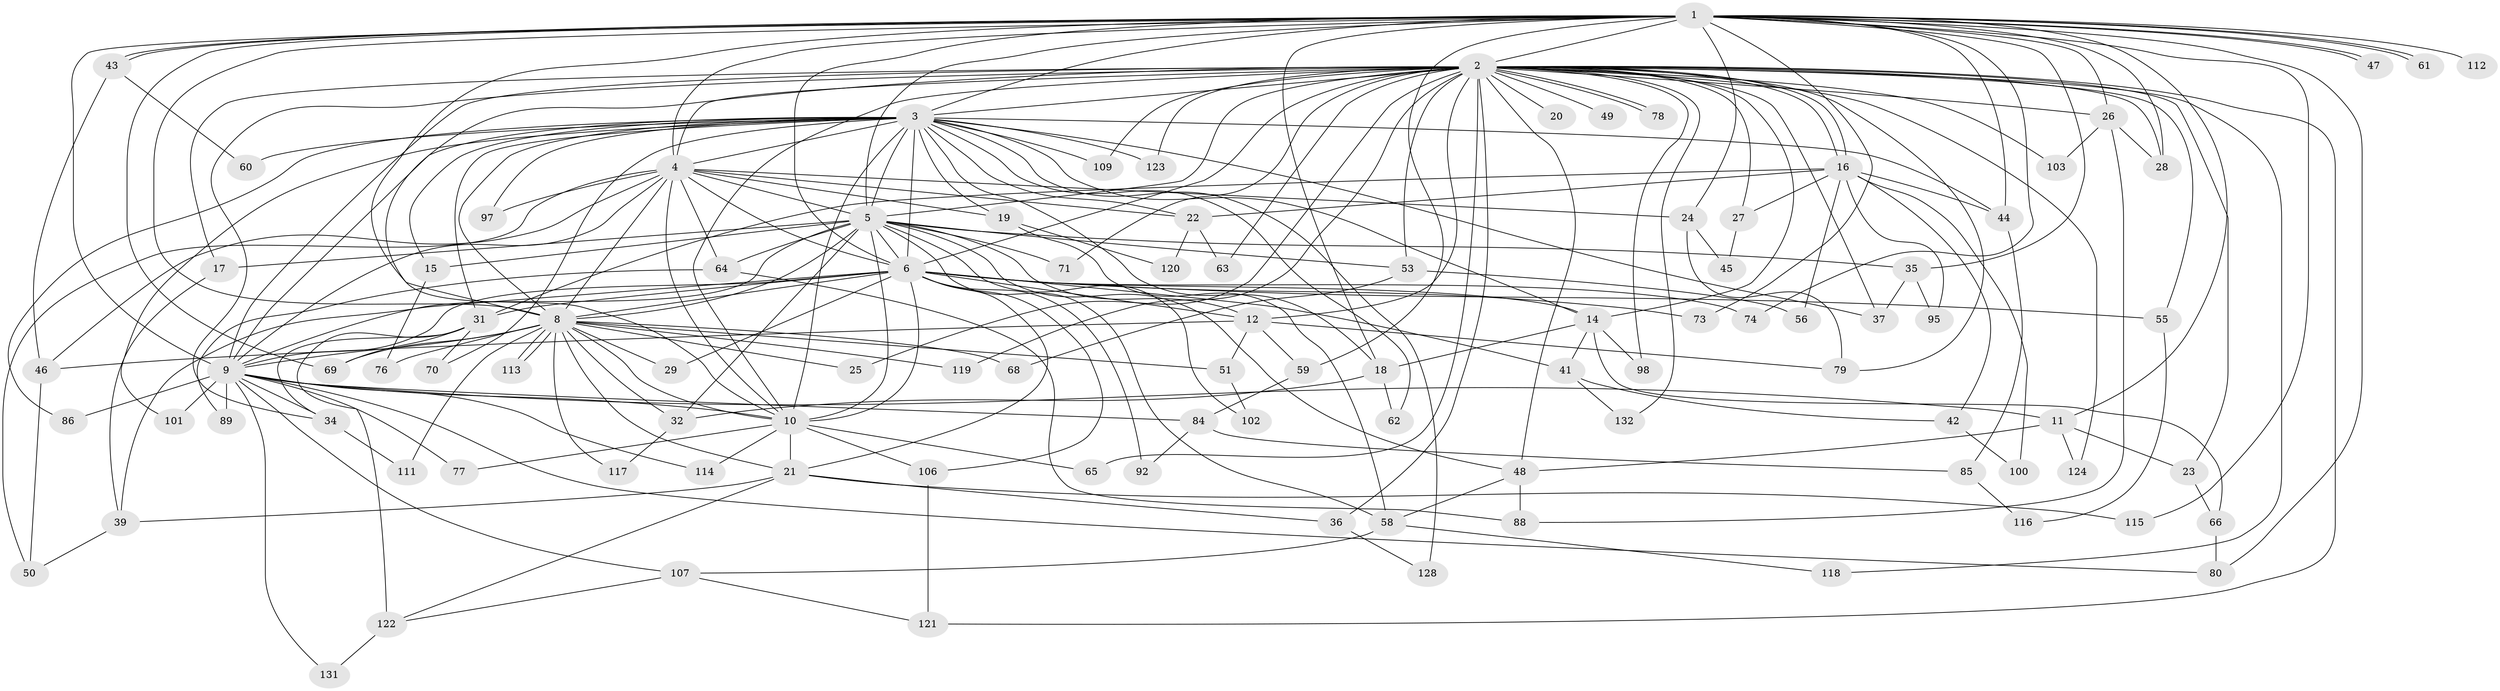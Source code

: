 // original degree distribution, {31: 0.007575757575757576, 32: 0.007575757575757576, 25: 0.015151515151515152, 16: 0.007575757575757576, 20: 0.007575757575757576, 24: 0.007575757575757576, 23: 0.007575757575757576, 21: 0.007575757575757576, 14: 0.007575757575757576, 5: 0.03787878787878788, 3: 0.23484848484848486, 7: 0.007575757575757576, 10: 0.007575757575757576, 4: 0.13636363636363635, 2: 0.48484848484848486, 6: 0.015151515151515152}
// Generated by graph-tools (version 1.1) at 2025/41/03/06/25 10:41:34]
// undirected, 101 vertices, 239 edges
graph export_dot {
graph [start="1"]
  node [color=gray90,style=filled];
  1 [super="+52"];
  2 [super="+7"];
  3 [super="+33"];
  4 [super="+13"];
  5 [super="+72"];
  6 [super="+67"];
  8 [super="+40"];
  9 [super="+54"];
  10;
  11 [super="+110"];
  12 [super="+38"];
  14 [super="+126"];
  15;
  16;
  17;
  18 [super="+90"];
  19;
  20;
  21 [super="+30"];
  22 [super="+130"];
  23;
  24;
  25;
  26 [super="+83"];
  27 [super="+127"];
  28;
  29;
  31 [super="+87"];
  32 [super="+93"];
  34 [super="+94"];
  35;
  36;
  37 [super="+105"];
  39 [super="+91"];
  41;
  42;
  43 [super="+75"];
  44 [super="+81"];
  45;
  46;
  47;
  48 [super="+96"];
  49;
  50 [super="+57"];
  51;
  53;
  55;
  56;
  58 [super="+82"];
  59;
  60;
  61;
  62;
  63;
  64;
  65;
  66 [super="+108"];
  68;
  69 [super="+99"];
  70;
  71;
  73;
  74;
  76;
  77;
  78;
  79 [super="+104"];
  80;
  84;
  85;
  86;
  88;
  89;
  92;
  95;
  97;
  98;
  100;
  101;
  102;
  103;
  106 [super="+125"];
  107;
  109;
  111;
  112;
  113;
  114;
  115;
  116;
  117;
  118;
  119;
  120;
  121;
  122 [super="+129"];
  123;
  124;
  128;
  131;
  132;
  1 -- 2 [weight=2];
  1 -- 3;
  1 -- 4;
  1 -- 5;
  1 -- 6 [weight=2];
  1 -- 8;
  1 -- 9 [weight=2];
  1 -- 10;
  1 -- 11;
  1 -- 18;
  1 -- 24;
  1 -- 26;
  1 -- 28;
  1 -- 35;
  1 -- 43;
  1 -- 43;
  1 -- 44;
  1 -- 47;
  1 -- 47;
  1 -- 59;
  1 -- 61;
  1 -- 61;
  1 -- 73;
  1 -- 74;
  1 -- 80;
  1 -- 112 [weight=2];
  1 -- 115;
  1 -- 69;
  2 -- 3 [weight=3];
  2 -- 4 [weight=3];
  2 -- 5 [weight=2];
  2 -- 6 [weight=2];
  2 -- 8 [weight=2];
  2 -- 9 [weight=2];
  2 -- 10 [weight=2];
  2 -- 12;
  2 -- 14;
  2 -- 16;
  2 -- 16;
  2 -- 17;
  2 -- 20 [weight=2];
  2 -- 25;
  2 -- 26;
  2 -- 28;
  2 -- 49 [weight=2];
  2 -- 71;
  2 -- 78;
  2 -- 78;
  2 -- 79;
  2 -- 98;
  2 -- 118;
  2 -- 119;
  2 -- 123;
  2 -- 132;
  2 -- 65;
  2 -- 23;
  2 -- 27 [weight=2];
  2 -- 36;
  2 -- 103;
  2 -- 109;
  2 -- 48;
  2 -- 53;
  2 -- 55;
  2 -- 121;
  2 -- 124;
  2 -- 63;
  2 -- 37;
  2 -- 34;
  3 -- 4;
  3 -- 5;
  3 -- 6;
  3 -- 8 [weight=2];
  3 -- 9;
  3 -- 10;
  3 -- 14;
  3 -- 15;
  3 -- 18;
  3 -- 19;
  3 -- 22;
  3 -- 37;
  3 -- 60;
  3 -- 62;
  3 -- 97;
  3 -- 101;
  3 -- 109;
  3 -- 123;
  3 -- 128;
  3 -- 86;
  3 -- 70;
  3 -- 31;
  3 -- 44;
  4 -- 5;
  4 -- 6;
  4 -- 8;
  4 -- 9;
  4 -- 10;
  4 -- 19;
  4 -- 24;
  4 -- 46;
  4 -- 64;
  4 -- 97;
  4 -- 50;
  4 -- 22;
  5 -- 6 [weight=2];
  5 -- 8;
  5 -- 9;
  5 -- 10;
  5 -- 12;
  5 -- 15;
  5 -- 17;
  5 -- 32;
  5 -- 35;
  5 -- 48;
  5 -- 53;
  5 -- 64;
  5 -- 71;
  5 -- 102;
  5 -- 58;
  6 -- 8;
  6 -- 9;
  6 -- 10;
  6 -- 21;
  6 -- 29;
  6 -- 31;
  6 -- 39;
  6 -- 41;
  6 -- 55;
  6 -- 73;
  6 -- 74;
  6 -- 92;
  6 -- 106;
  6 -- 14;
  6 -- 12;
  8 -- 9;
  8 -- 10;
  8 -- 25;
  8 -- 29;
  8 -- 32;
  8 -- 51;
  8 -- 68;
  8 -- 69;
  8 -- 76;
  8 -- 111;
  8 -- 113;
  8 -- 113;
  8 -- 117;
  8 -- 119;
  8 -- 21;
  9 -- 10;
  9 -- 11;
  9 -- 34;
  9 -- 77;
  9 -- 80;
  9 -- 84;
  9 -- 86;
  9 -- 89;
  9 -- 101;
  9 -- 107;
  9 -- 114;
  9 -- 131;
  10 -- 21;
  10 -- 65;
  10 -- 77;
  10 -- 106;
  10 -- 114;
  11 -- 23;
  11 -- 124;
  11 -- 48;
  12 -- 51;
  12 -- 59;
  12 -- 46;
  12 -- 79;
  14 -- 41;
  14 -- 66;
  14 -- 98;
  14 -- 18;
  15 -- 76;
  16 -- 22;
  16 -- 27;
  16 -- 31;
  16 -- 42;
  16 -- 44;
  16 -- 56;
  16 -- 95;
  16 -- 100;
  17 -- 39;
  18 -- 62;
  18 -- 32;
  19 -- 58;
  19 -- 120;
  21 -- 36;
  21 -- 39;
  21 -- 115;
  21 -- 122;
  22 -- 63;
  22 -- 120;
  23 -- 66;
  24 -- 45;
  24 -- 79;
  26 -- 88;
  26 -- 28;
  26 -- 103;
  27 -- 45;
  31 -- 34;
  31 -- 69;
  31 -- 70;
  31 -- 122;
  32 -- 117;
  34 -- 111;
  35 -- 37;
  35 -- 95;
  36 -- 128;
  39 -- 50;
  41 -- 42;
  41 -- 132;
  42 -- 100;
  43 -- 60;
  43 -- 46;
  44 -- 85;
  46 -- 50;
  48 -- 58;
  48 -- 88;
  51 -- 102;
  53 -- 56;
  53 -- 68;
  55 -- 116;
  58 -- 107;
  58 -- 118;
  59 -- 84;
  64 -- 88;
  64 -- 89;
  66 -- 80;
  84 -- 85;
  84 -- 92;
  85 -- 116;
  106 -- 121;
  107 -- 121;
  107 -- 122;
  122 -- 131;
}
